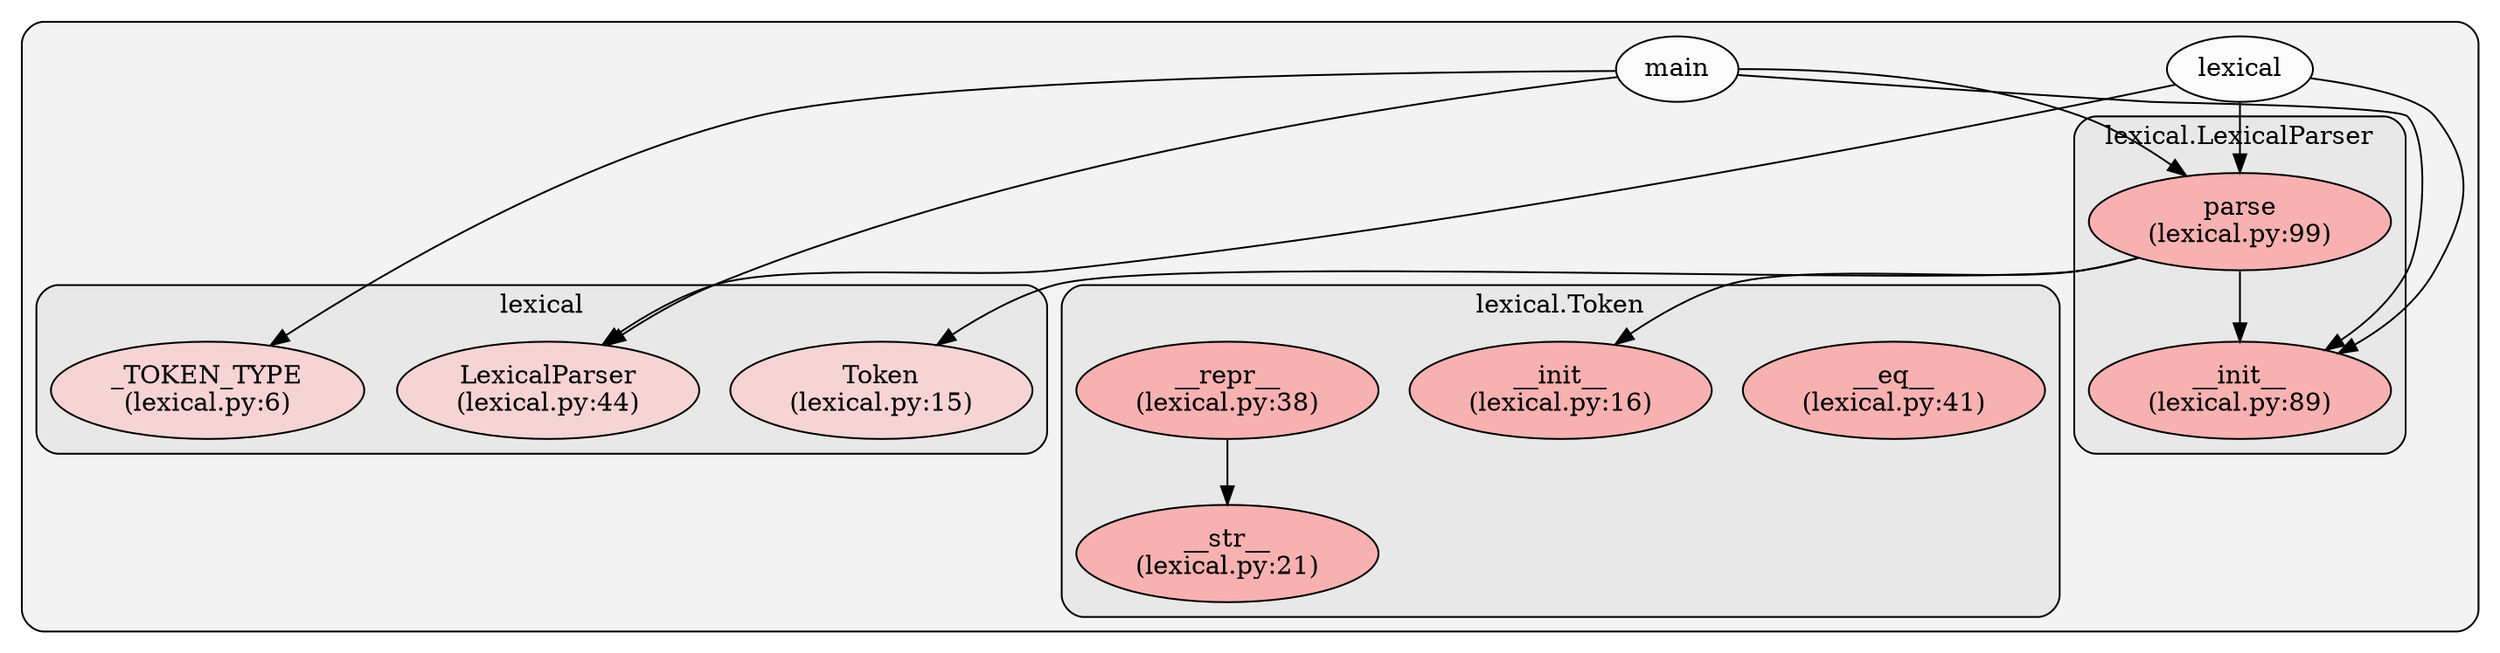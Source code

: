 digraph G {
    graph [rankdir=TB, clusterrank="local"];
    subgraph cluster_G {

        graph [style="filled,rounded",fillcolor="#80808018", label=""];
        lexical [label="lexical", style="filled", fillcolor="#ffffffb2", fontcolor="#000000", group="0"];
        main [label="main", style="filled", fillcolor="#ffffffb2", fontcolor="#000000", group="1"];
        subgraph cluster_lexical {

            graph [style="filled,rounded",fillcolor="#80808018", label="lexical"];
            lexical__LexicalParser [label="LexicalParser\n(lexical.py:44)", style="filled", fillcolor="#feccccb2", fontcolor="#000000", group="0"];
            lexical__Token [label="Token\n(lexical.py:15)", style="filled", fillcolor="#feccccb2", fontcolor="#000000", group="0"];
            lexical___TOKEN_TYPE [label="_TOKEN_TYPE\n(lexical.py:6)", style="filled", fillcolor="#feccccb2", fontcolor="#000000", group="0"];
        }
        subgraph cluster_lexical__LexicalParser {

            graph [style="filled,rounded",fillcolor="#80808018", label="lexical.LexicalParser"];
            lexical__LexicalParser____init__ [label="__init__\n(lexical.py:89)", style="filled", fillcolor="#ff9999b2", fontcolor="#000000", group="0"];
            lexical__LexicalParser__parse [label="parse\n(lexical.py:99)", style="filled", fillcolor="#ff9999b2", fontcolor="#000000", group="0"];
        }
        subgraph cluster_lexical__Token {

            graph [style="filled,rounded",fillcolor="#80808018", label="lexical.Token"];
            lexical__Token____eq__ [label="__eq__\n(lexical.py:41)", style="filled", fillcolor="#ff9999b2", fontcolor="#000000", group="0"];
            lexical__Token____init__ [label="__init__\n(lexical.py:16)", style="filled", fillcolor="#ff9999b2", fontcolor="#000000", group="0"];
            lexical__Token____repr__ [label="__repr__\n(lexical.py:38)", style="filled", fillcolor="#ff9999b2", fontcolor="#000000", group="0"];
            lexical__Token____str__ [label="__str__\n(lexical.py:21)", style="filled", fillcolor="#ff9999b2", fontcolor="#000000", group="0"];
        }
    }
        lexical -> lexical__LexicalParser [style="solid", color="#000000"];
        lexical -> lexical__LexicalParser____init__ [style="solid", color="#000000"];
        lexical -> lexical__LexicalParser__parse [style="solid", color="#000000"];
        lexical__Token____repr__ -> lexical__Token____str__ [style="solid", color="#000000"];
        lexical__LexicalParser__parse -> lexical__LexicalParser____init__ [style="solid", color="#000000"];
        lexical__LexicalParser__parse -> lexical__Token [style="solid", color="#000000"];
        lexical__LexicalParser__parse -> lexical__Token____init__ [style="solid", color="#000000"];
        main -> lexical___TOKEN_TYPE [style="solid", color="#000000"];
        main -> lexical__LexicalParser [style="solid", color="#000000"];
        main -> lexical__LexicalParser____init__ [style="solid", color="#000000"];
        main -> lexical__LexicalParser__parse [style="solid", color="#000000"];
    }
